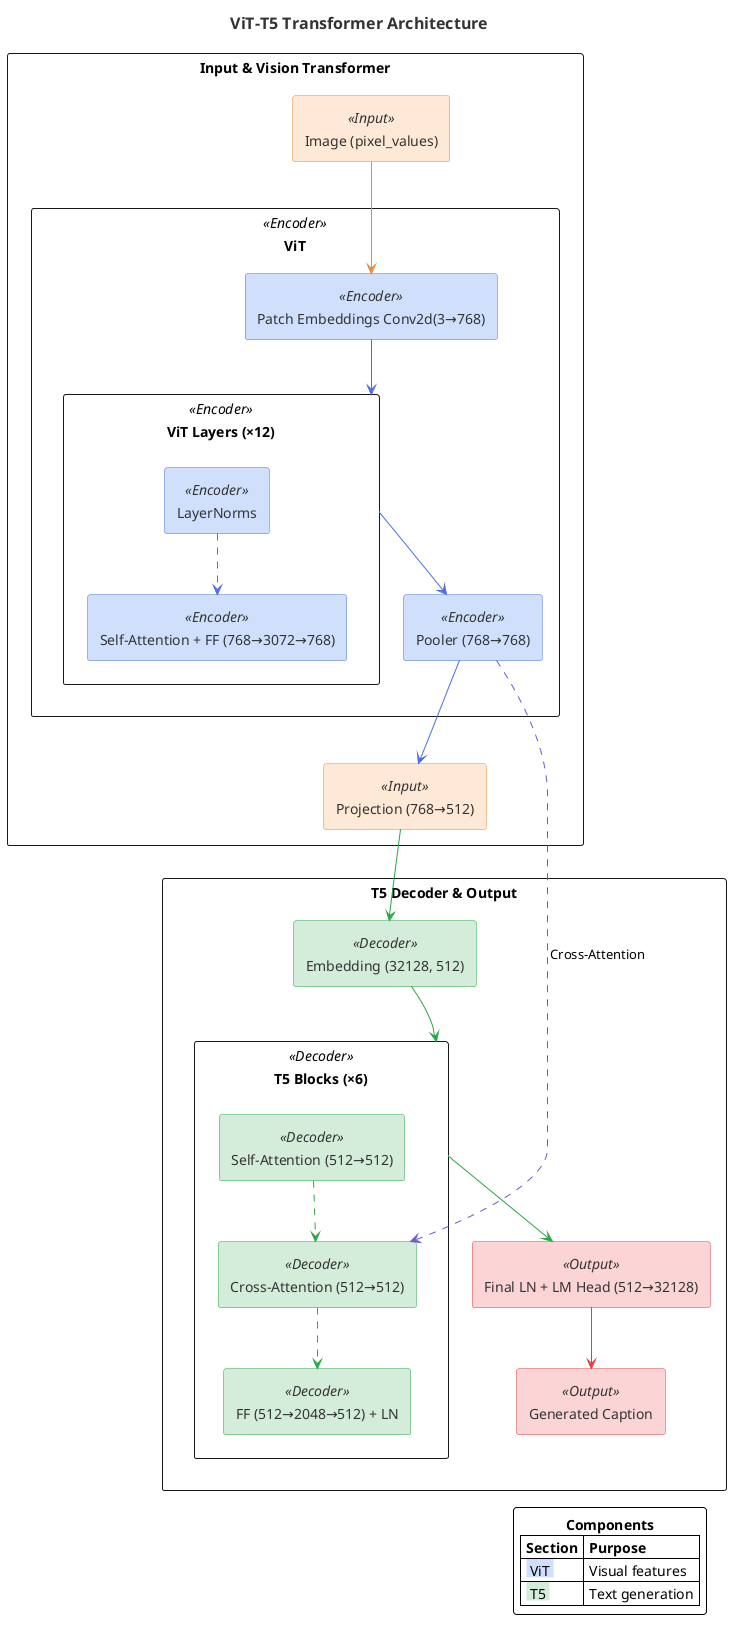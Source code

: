 @startuml ViT-T5 Architecture

' Direction - standard transformer diagrams are vertical
top to bottom direction

' Reduce padding to make diagram more compact
skinparam padding 2
skinparam componentPadding 5
skinparam defaultTextAlignment center

' Color scheme for transformer diagrams
skinparam backgroundColor white
skinparam roundCorner 5
skinparam componentStyle rectangle
skinparam handwritten false

' Color palette inspired by classic transformer diagrams
skinparam component {
  BackgroundColor<<Encoder>> #D0E0FC
  BorderColor<<Encoder>> #4A6FE3
  FontColor<<Encoder>> #333333
  
  BackgroundColor<<Decoder>> #D4EDDA
  BorderColor<<Decoder>> #28A745
  FontColor<<Decoder>> #333333
  
  BackgroundColor<<Input>> #FEE8D6
  BorderColor<<Input>> #ED8936
  FontColor<<Input>> #333333
  
  BackgroundColor<<Output>> #FBD5D5
  BorderColor<<Output>> #E53E3E
  FontColor<<Output>> #333333
}

title <font color=#333333 size=16><b>ViT-T5 Transformer Architecture</b></font>

' === COMBINED INPUT/ENCODER SECTION ===
rectangle "Input & Vision Transformer" as vitSection {
  component "Image (pixel_values)" as img <<Input>>
  
  rectangle "ViT" as vitEncoder <<Encoder>> {
    component "Patch Embeddings Conv2d(3→768)" as patchEmb <<Encoder>>
    
    rectangle "ViT Layers (×12)" as vitLayers <<Encoder>> {
      component "Self-Attention + FF (768→3072→768)" as vitAttnFF <<Encoder>>
      component "LayerNorms" as vitLN <<Encoder>>
    }
    
    component "Pooler (768→768)" as vitPool <<Encoder>>
  }
  
  component "Projection (768→512)" as proj <<Input>>
}

' === COMBINED DECODER/OUTPUT SECTION ===
rectangle "T5 Decoder & Output" as t5Section {
  component "Embedding (32128, 512)" as t5Embed <<Decoder>>
  
  rectangle "T5 Blocks (×6)" as t5Blocks <<Decoder>> {
    component "Self-Attention (512→512)" as t5SelfAttn <<Decoder>>
    component "Cross-Attention (512→512)" as t5CrossAttn <<Decoder>>
    component "FF (512→2048→512) + LN" as t5FFLN <<Decoder>>
  }
  
  component "Final LN + LM Head (512→32128)" as t5Output <<Output>>
  component "Generated Caption" as caption <<Output>>
}

' === CONNECTIONS ===
' Main data flow (simplified)
img -[#ED8936]-> patchEmb
patchEmb -[#4A6FE3]-> vitLayers
vitLayers -[#4A6FE3]-> vitPool
vitPool -[#4A6FE3]-> proj
proj -[#28A745]-> t5Embed
t5Embed -[#28A745]-> t5Blocks
t5Blocks -[#28A745]-> t5Output
t5Output -[#E53E3E]-> caption

' Internal connections (simplified)
vitLN -[#4A6FE3,dashed]-> vitAttnFF
t5SelfAttn -[#28A745,dashed]-> t5CrossAttn
t5CrossAttn -[#28A745,dashed]-> t5FFLN

' Cross-model attention
vitPool ..[#6A5ACD]> t5CrossAttn : "Cross-Attention"

legend right
  <b>Components</b>
  |= Section |= Purpose |
  | <back:#D0E0FC> ViT </back> | Visual features |
  | <back:#D4EDDA> T5 </back> | Text generation |
endlegend

@enduml